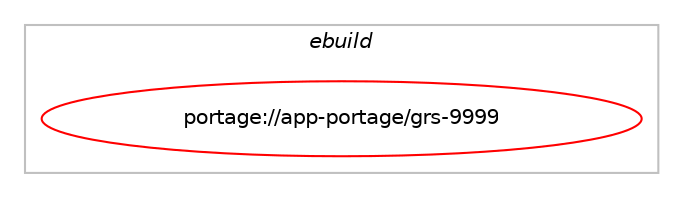 digraph prolog {

# *************
# Graph options
# *************

newrank=true;
concentrate=true;
compound=true;
graph [rankdir=LR,fontname=Helvetica,fontsize=10,ranksep=1.5];#, ranksep=2.5, nodesep=0.2];
edge  [arrowhead=vee];
node  [fontname=Helvetica,fontsize=10];

# **********
# The ebuild
# **********

subgraph cluster_leftcol {
color=gray;
label=<<i>ebuild</i>>;
id [label="portage://app-portage/grs-9999", color=red, width=4, href="../app-portage/grs-9999.svg"];
}

# ****************
# The dependencies
# ****************

subgraph cluster_midcol {
color=gray;
label=<<i>dependencies</i>>;
subgraph cluster_compile {
fillcolor="#eeeeee";
style=filled;
label=<<i>compile</i>>;
}
subgraph cluster_compileandrun {
fillcolor="#eeeeee";
style=filled;
label=<<i>compile and run</i>>;
}
subgraph cluster_run {
fillcolor="#eeeeee";
style=filled;
label=<<i>run</i>>;
# *** BEGIN UNKNOWN DEPENDENCY TYPE (TODO) ***
# id -> equal(use_conditional_group(positive,python_targets_python3_10,portage://app-portage/grs-9999,[package_dependency(portage://app-portage/grs-9999,run,no,dev-lang,python,none,[,,],[slot(3.10)],[])]))
# *** END UNKNOWN DEPENDENCY TYPE (TODO) ***

# *** BEGIN UNKNOWN DEPENDENCY TYPE (TODO) ***
# id -> equal(use_conditional_group(positive,python_targets_python3_11,portage://app-portage/grs-9999,[package_dependency(portage://app-portage/grs-9999,run,no,dev-lang,python,none,[,,],[slot(3.11)],[])]))
# *** END UNKNOWN DEPENDENCY TYPE (TODO) ***

# *** BEGIN UNKNOWN DEPENDENCY TYPE (TODO) ***
# id -> equal(use_conditional_group(positive,python_targets_python3_12,portage://app-portage/grs-9999,[package_dependency(portage://app-portage/grs-9999,run,no,dev-lang,python,none,[,,],[slot(3.12)],[])]))
# *** END UNKNOWN DEPENDENCY TYPE (TODO) ***

# *** BEGIN UNKNOWN DEPENDENCY TYPE (TODO) ***
# id -> equal(use_conditional_group(positive,server,portage://app-portage/grs-9999,[package_dependency(portage://app-portage/grs-9999,run,no,app-arch,tar,none,[,,],[],[use(enable(xattr),none)]),package_dependency(portage://app-portage/grs-9999,run,no,app-cdr,cdrtools,none,[,,],[],[]),package_dependency(portage://app-portage/grs-9999,run,no,app-crypt,md5deep,none,[,,],[],[]),package_dependency(portage://app-portage/grs-9999,run,no,dev-libs,libcgroup,none,[,,],[],[]),package_dependency(portage://app-portage/grs-9999,run,no,dev-vcs,git,none,[,,],[],[]),package_dependency(portage://app-portage/grs-9999,run,no,net-misc,rsync,none,[,,],[],[]),package_dependency(portage://app-portage/grs-9999,run,no,sys-fs,squashfs-tools,none,[,,],[],[]),package_dependency(portage://app-portage/grs-9999,run,no,sys-kernel,genkernel,none,[,,],[],[])]))
# *** END UNKNOWN DEPENDENCY TYPE (TODO) ***

# *** BEGIN UNKNOWN DEPENDENCY TYPE (TODO) ***
# id -> equal(package_dependency(portage://app-portage/grs-9999,run,no,sys-apps,portage,none,[,,],[],[use(optenable(python_targets_python3_10),negative),use(optenable(python_targets_python3_11),negative),use(optenable(python_targets_python3_12),negative)]))
# *** END UNKNOWN DEPENDENCY TYPE (TODO) ***

}
}

# **************
# The candidates
# **************

subgraph cluster_choices {
rank=same;
color=gray;
label=<<i>candidates</i>>;

}

}
